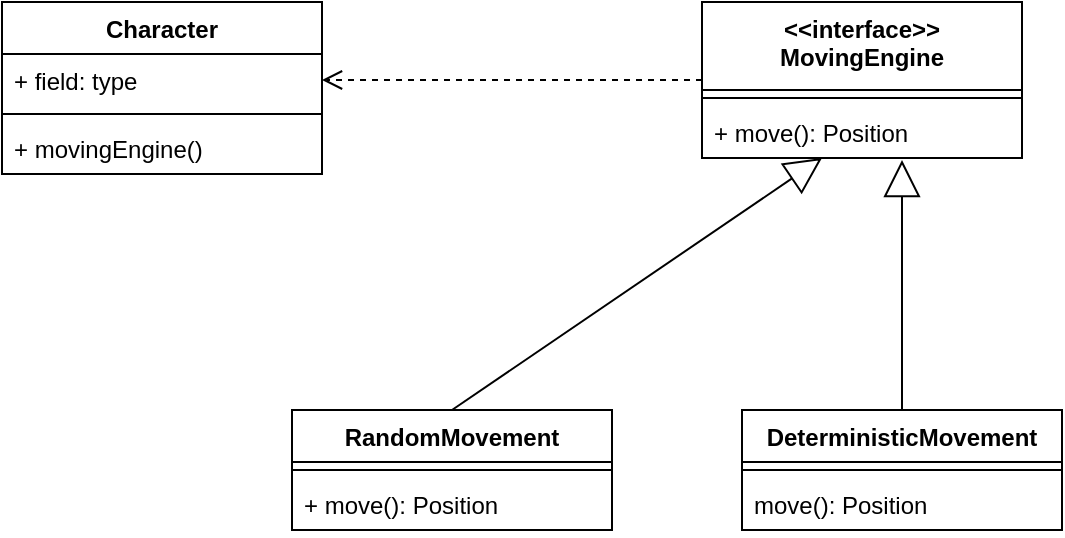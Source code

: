 <mxfile version="14.5.1" type="device"><diagram id="XXxm6Vveg5UFxrlQWN0e" name="Page-1"><mxGraphModel dx="1086" dy="806" grid="1" gridSize="10" guides="1" tooltips="1" connect="1" arrows="1" fold="1" page="1" pageScale="1" pageWidth="850" pageHeight="1100" math="0" shadow="0"><root><mxCell id="0"/><mxCell id="1" parent="0"/><mxCell id="_Qzbfzzf3RlPMR8rKwwd-1" value="Character" style="swimlane;fontStyle=1;align=center;verticalAlign=top;childLayout=stackLayout;horizontal=1;startSize=26;horizontalStack=0;resizeParent=1;resizeParentMax=0;resizeLast=0;collapsible=1;marginBottom=0;" parent="1" vertex="1"><mxGeometry x="120" y="256" width="160" height="86" as="geometry"/></mxCell><mxCell id="_Qzbfzzf3RlPMR8rKwwd-2" value="+ field: type" style="text;strokeColor=none;fillColor=none;align=left;verticalAlign=top;spacingLeft=4;spacingRight=4;overflow=hidden;rotatable=0;points=[[0,0.5],[1,0.5]];portConstraint=eastwest;" parent="_Qzbfzzf3RlPMR8rKwwd-1" vertex="1"><mxGeometry y="26" width="160" height="26" as="geometry"/></mxCell><mxCell id="_Qzbfzzf3RlPMR8rKwwd-3" value="" style="line;strokeWidth=1;fillColor=none;align=left;verticalAlign=middle;spacingTop=-1;spacingLeft=3;spacingRight=3;rotatable=0;labelPosition=right;points=[];portConstraint=eastwest;" parent="_Qzbfzzf3RlPMR8rKwwd-1" vertex="1"><mxGeometry y="52" width="160" height="8" as="geometry"/></mxCell><mxCell id="_Qzbfzzf3RlPMR8rKwwd-4" value="+ movingEngine()" style="text;strokeColor=none;fillColor=none;align=left;verticalAlign=top;spacingLeft=4;spacingRight=4;overflow=hidden;rotatable=0;points=[[0,0.5],[1,0.5]];portConstraint=eastwest;" parent="_Qzbfzzf3RlPMR8rKwwd-1" vertex="1"><mxGeometry y="60" width="160" height="26" as="geometry"/></mxCell><mxCell id="_Qzbfzzf3RlPMR8rKwwd-5" value="&lt;&lt;interface&gt;&gt;&#10;MovingEngine" style="swimlane;fontStyle=1;align=center;verticalAlign=top;childLayout=stackLayout;horizontal=1;startSize=44;horizontalStack=0;resizeParent=1;resizeParentMax=0;resizeLast=0;collapsible=1;marginBottom=0;" parent="1" vertex="1"><mxGeometry x="470" y="256" width="160" height="78" as="geometry"/></mxCell><mxCell id="_Qzbfzzf3RlPMR8rKwwd-7" value="" style="line;strokeWidth=1;fillColor=none;align=left;verticalAlign=middle;spacingTop=-1;spacingLeft=3;spacingRight=3;rotatable=0;labelPosition=right;points=[];portConstraint=eastwest;" parent="_Qzbfzzf3RlPMR8rKwwd-5" vertex="1"><mxGeometry y="44" width="160" height="8" as="geometry"/></mxCell><mxCell id="_Qzbfzzf3RlPMR8rKwwd-8" value="+ move(): Position" style="text;strokeColor=none;fillColor=none;align=left;verticalAlign=top;spacingLeft=4;spacingRight=4;overflow=hidden;rotatable=0;points=[[0,0.5],[1,0.5]];portConstraint=eastwest;" parent="_Qzbfzzf3RlPMR8rKwwd-5" vertex="1"><mxGeometry y="52" width="160" height="26" as="geometry"/></mxCell><mxCell id="_Qzbfzzf3RlPMR8rKwwd-9" value="" style="endArrow=block;endSize=16;endFill=0;html=1;entryX=0.375;entryY=1;entryDx=0;entryDy=0;entryPerimeter=0;exitX=0.5;exitY=0;exitDx=0;exitDy=0;" parent="1" source="_Qzbfzzf3RlPMR8rKwwd-10" target="_Qzbfzzf3RlPMR8rKwwd-8" edge="1"><mxGeometry width="160" relative="1" as="geometry"><mxPoint x="460" y="440" as="sourcePoint"/><mxPoint x="620" y="440" as="targetPoint"/></mxGeometry></mxCell><mxCell id="_Qzbfzzf3RlPMR8rKwwd-10" value="RandomMovement" style="swimlane;fontStyle=1;align=center;verticalAlign=top;childLayout=stackLayout;horizontal=1;startSize=26;horizontalStack=0;resizeParent=1;resizeParentMax=0;resizeLast=0;collapsible=1;marginBottom=0;" parent="1" vertex="1"><mxGeometry x="265" y="460" width="160" height="60" as="geometry"/></mxCell><mxCell id="_Qzbfzzf3RlPMR8rKwwd-12" value="" style="line;strokeWidth=1;fillColor=none;align=left;verticalAlign=middle;spacingTop=-1;spacingLeft=3;spacingRight=3;rotatable=0;labelPosition=right;points=[];portConstraint=eastwest;" parent="_Qzbfzzf3RlPMR8rKwwd-10" vertex="1"><mxGeometry y="26" width="160" height="8" as="geometry"/></mxCell><mxCell id="_Qzbfzzf3RlPMR8rKwwd-13" value="+ move(): Position" style="text;strokeColor=none;fillColor=none;align=left;verticalAlign=top;spacingLeft=4;spacingRight=4;overflow=hidden;rotatable=0;points=[[0,0.5],[1,0.5]];portConstraint=eastwest;" parent="_Qzbfzzf3RlPMR8rKwwd-10" vertex="1"><mxGeometry y="34" width="160" height="26" as="geometry"/></mxCell><mxCell id="_Qzbfzzf3RlPMR8rKwwd-14" value="DeterministicMovement" style="swimlane;fontStyle=1;align=center;verticalAlign=top;childLayout=stackLayout;horizontal=1;startSize=26;horizontalStack=0;resizeParent=1;resizeParentMax=0;resizeLast=0;collapsible=1;marginBottom=0;" parent="1" vertex="1"><mxGeometry x="490" y="460" width="160" height="60" as="geometry"/></mxCell><mxCell id="_Qzbfzzf3RlPMR8rKwwd-16" value="" style="line;strokeWidth=1;fillColor=none;align=left;verticalAlign=middle;spacingTop=-1;spacingLeft=3;spacingRight=3;rotatable=0;labelPosition=right;points=[];portConstraint=eastwest;" parent="_Qzbfzzf3RlPMR8rKwwd-14" vertex="1"><mxGeometry y="26" width="160" height="8" as="geometry"/></mxCell><mxCell id="_Qzbfzzf3RlPMR8rKwwd-17" value="move(): Position" style="text;strokeColor=none;fillColor=none;align=left;verticalAlign=top;spacingLeft=4;spacingRight=4;overflow=hidden;rotatable=0;points=[[0,0.5],[1,0.5]];portConstraint=eastwest;" parent="_Qzbfzzf3RlPMR8rKwwd-14" vertex="1"><mxGeometry y="34" width="160" height="26" as="geometry"/></mxCell><mxCell id="_Qzbfzzf3RlPMR8rKwwd-18" value="" style="endArrow=block;endSize=16;endFill=0;html=1;exitX=0.5;exitY=0;exitDx=0;exitDy=0;entryX=0.625;entryY=1.038;entryDx=0;entryDy=0;entryPerimeter=0;" parent="1" source="_Qzbfzzf3RlPMR8rKwwd-14" target="_Qzbfzzf3RlPMR8rKwwd-8" edge="1"><mxGeometry width="160" relative="1" as="geometry"><mxPoint x="630" y="400" as="sourcePoint"/><mxPoint x="790" y="400" as="targetPoint"/></mxGeometry></mxCell><mxCell id="c_EykWnAlUfe-ac9lCV8-1" value="" style="html=1;verticalAlign=bottom;endArrow=open;dashed=1;endSize=8;entryX=1;entryY=0.5;entryDx=0;entryDy=0;exitX=0;exitY=0.5;exitDx=0;exitDy=0;" edge="1" parent="1" source="_Qzbfzzf3RlPMR8rKwwd-5" target="_Qzbfzzf3RlPMR8rKwwd-2"><mxGeometry relative="1" as="geometry"><mxPoint x="380" y="290" as="sourcePoint"/><mxPoint x="300" y="290" as="targetPoint"/></mxGeometry></mxCell></root></mxGraphModel></diagram></mxfile>